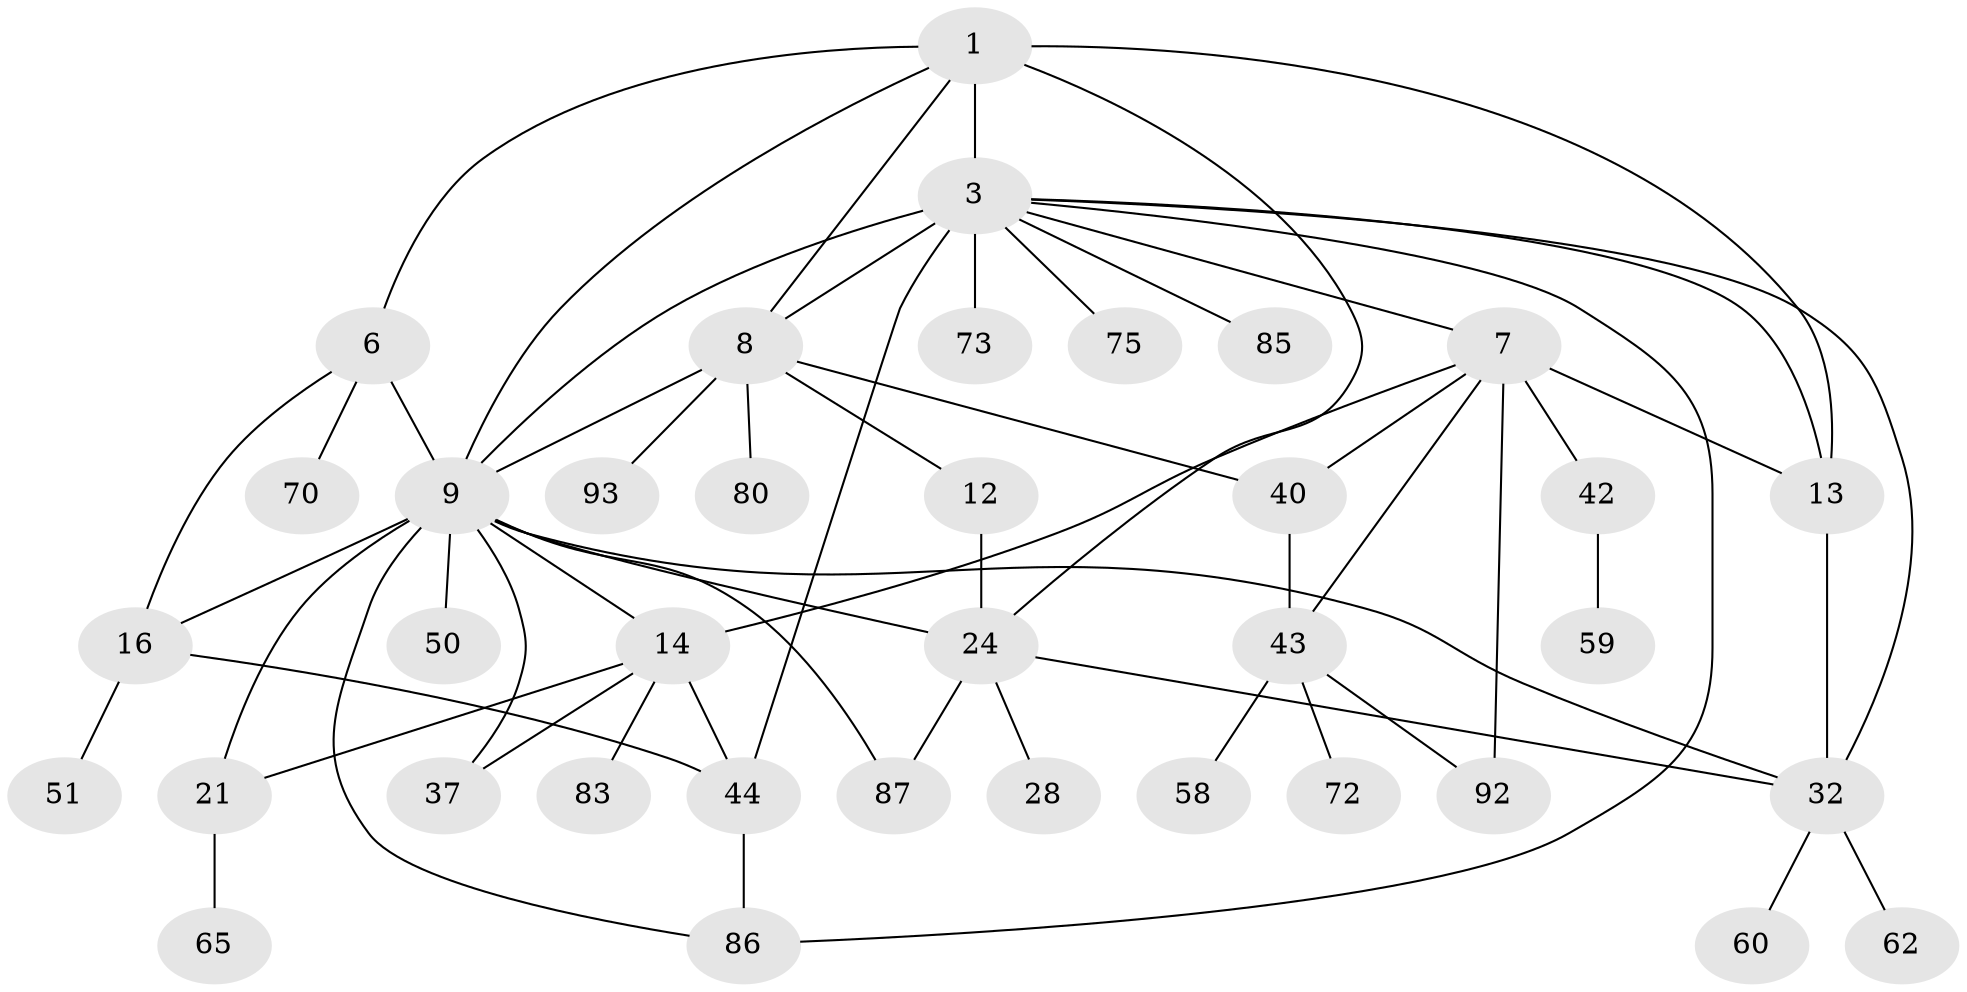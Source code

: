 // original degree distribution, {4: 0.14893617021276595, 5: 0.06382978723404255, 3: 0.1276595744680851, 6: 0.0425531914893617, 9: 0.010638297872340425, 2: 0.2978723404255319, 1: 0.2978723404255319, 7: 0.010638297872340425}
// Generated by graph-tools (version 1.1) at 2025/16/03/04/25 18:16:48]
// undirected, 37 vertices, 59 edges
graph export_dot {
graph [start="1"]
  node [color=gray90,style=filled];
  1 [super="+53+18+2"];
  3 [super="+4"];
  6 [super="+49+15+39"];
  7 [super="+19+88+52"];
  8 [super="+10+71"];
  9 [super="+11+17+82+41+76+23"];
  12;
  13 [super="+48+47"];
  14 [super="+26"];
  16 [super="+33"];
  21 [super="+67"];
  24 [super="+38+29"];
  28;
  32 [super="+35"];
  37;
  40 [super="+91"];
  42;
  43 [super="+68"];
  44 [super="+81+54"];
  50;
  51 [super="+69"];
  58;
  59;
  60;
  62;
  65;
  70;
  72;
  73;
  75;
  80;
  83;
  85;
  86 [super="+89"];
  87;
  92 [super="+94"];
  93;
  1 -- 8;
  1 -- 24;
  1 -- 3 [weight=2];
  1 -- 13;
  1 -- 6;
  1 -- 9;
  3 -- 8 [weight=2];
  3 -- 32;
  3 -- 7;
  3 -- 73;
  3 -- 75;
  3 -- 44;
  3 -- 13;
  3 -- 85;
  3 -- 86;
  3 -- 9 [weight=2];
  6 -- 9;
  6 -- 16;
  6 -- 70;
  7 -- 14;
  7 -- 40;
  7 -- 42;
  7 -- 43;
  7 -- 92;
  7 -- 13 [weight=2];
  8 -- 80;
  8 -- 40;
  8 -- 12;
  8 -- 9;
  8 -- 93;
  9 -- 21;
  9 -- 14;
  9 -- 16;
  9 -- 50;
  9 -- 86;
  9 -- 87;
  9 -- 32;
  9 -- 24 [weight=2];
  9 -- 37;
  12 -- 24;
  13 -- 32;
  14 -- 37;
  14 -- 83;
  14 -- 21;
  14 -- 44;
  16 -- 51;
  16 -- 44;
  21 -- 65;
  24 -- 28;
  24 -- 87;
  24 -- 32;
  32 -- 60;
  32 -- 62;
  40 -- 43;
  42 -- 59;
  43 -- 58;
  43 -- 72;
  43 -- 92;
  44 -- 86;
}

